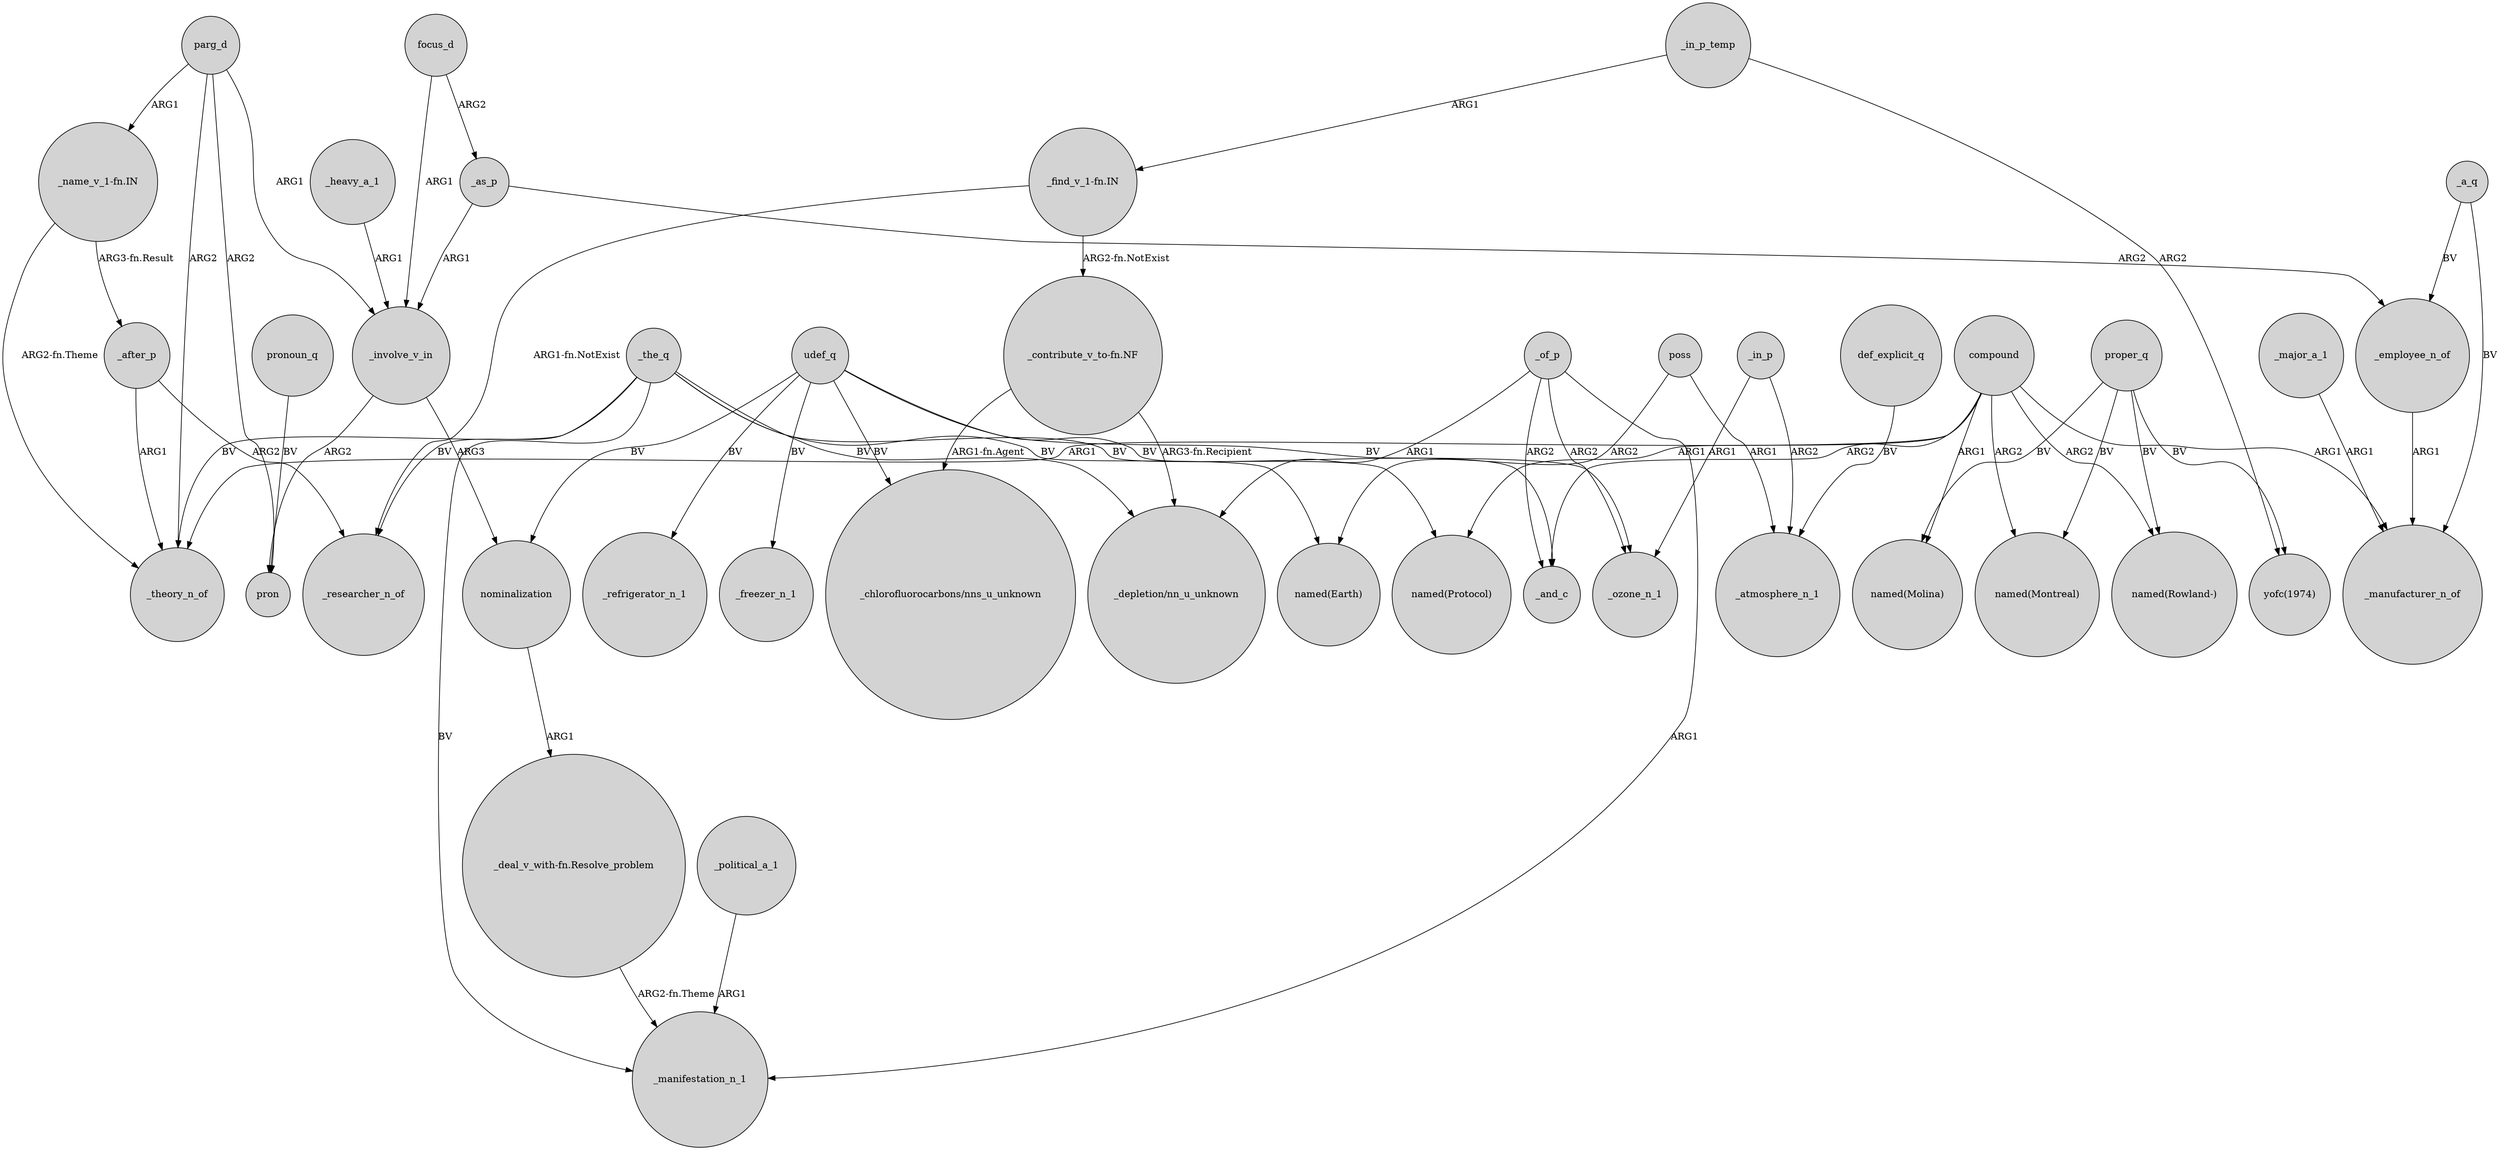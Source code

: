 digraph {
	node [shape=circle style=filled]
	_as_p -> _involve_v_in [label=ARG1]
	_after_p -> _theory_n_of [label=ARG1]
	udef_q -> _ozone_n_1 [label=BV]
	compound -> "named(Rowland-)" [label=ARG2]
	_major_a_1 -> _manufacturer_n_of [label=ARG1]
	compound -> _manufacturer_n_of [label=ARG1]
	parg_d -> _theory_n_of [label=ARG2]
	focus_d -> _involve_v_in [label=ARG1]
	_in_p -> _ozone_n_1 [label=ARG1]
	compound -> "named(Montreal)" [label=ARG2]
	_the_q -> _researcher_n_of [label=BV]
	_heavy_a_1 -> _involve_v_in [label=ARG1]
	"_contribute_v_to-fn.NF" -> "_chlorofluorocarbons/nns_u_unknown" [label="ARG1-fn.Agent"]
	nominalization -> "_deal_v_with-fn.Resolve_problem" [label=ARG1]
	_political_a_1 -> _manifestation_n_1 [label=ARG1]
	compound -> _theory_n_of [label=ARG1]
	focus_d -> _as_p [label=ARG2]
	_involve_v_in -> nominalization [label=ARG3]
	_of_p -> _and_c [label=ARG2]
	proper_q -> "named(Rowland-)" [label=BV]
	"_name_v_1-fn.IN" -> _after_p [label="ARG3-fn.Result"]
	_of_p -> _manifestation_n_1 [label=ARG1]
	_the_q -> _manifestation_n_1 [label=BV]
	_the_q -> _theory_n_of [label=BV]
	"_name_v_1-fn.IN" -> _theory_n_of [label="ARG2-fn.Theme"]
	_the_q -> "named(Protocol)" [label=BV]
	parg_d -> pron [label=ARG2]
	_employee_n_of -> _manufacturer_n_of [label=ARG1]
	_in_p_temp -> "_find_v_1-fn.IN" [label=ARG1]
	"_find_v_1-fn.IN" -> _researcher_n_of [label="ARG1-fn.NotExist"]
	poss -> "named(Earth)" [label=ARG2]
	"_find_v_1-fn.IN" -> "_contribute_v_to-fn.NF" [label="ARG2-fn.NotExist"]
	pronoun_q -> pron [label=BV]
	compound -> _and_c [label=ARG2]
	_involve_v_in -> pron [label=ARG2]
	_of_p -> _ozone_n_1 [label=ARG2]
	_the_q -> "named(Earth)" [label=BV]
	proper_q -> "named(Molina)" [label=BV]
	_the_q -> "_depletion/nn_u_unknown" [label=BV]
	poss -> _atmosphere_n_1 [label=ARG1]
	proper_q -> "named(Montreal)" [label=BV]
	"_contribute_v_to-fn.NF" -> "_depletion/nn_u_unknown" [label="ARG3-fn.Recipient"]
	"_deal_v_with-fn.Resolve_problem" -> _manifestation_n_1 [label="ARG2-fn.Theme"]
	_in_p_temp -> "yofc(1974)" [label=ARG2]
	def_explicit_q -> _atmosphere_n_1 [label=BV]
	udef_q -> nominalization [label=BV]
	parg_d -> _involve_v_in [label=ARG1]
	udef_q -> _refrigerator_n_1 [label=BV]
	compound -> "named(Protocol)" [label=ARG1]
	udef_q -> "_chlorofluorocarbons/nns_u_unknown" [label=BV]
	_after_p -> _researcher_n_of [label=ARG2]
	udef_q -> _freezer_n_1 [label=BV]
	proper_q -> "yofc(1974)" [label=BV]
	_of_p -> "_depletion/nn_u_unknown" [label=ARG1]
	compound -> "named(Molina)" [label=ARG1]
	_a_q -> _employee_n_of [label=BV]
	_a_q -> _manufacturer_n_of [label=BV]
	udef_q -> _and_c [label=BV]
	parg_d -> "_name_v_1-fn.IN" [label=ARG1]
	_as_p -> _employee_n_of [label=ARG2]
	_in_p -> _atmosphere_n_1 [label=ARG2]
}
